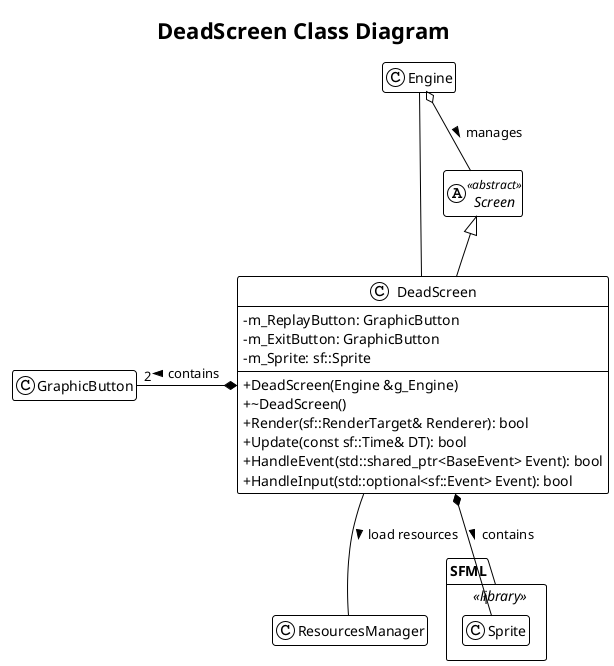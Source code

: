 @startuml
!theme plain
title DeadScreen Class Diagram

' Settings for better readability
skinparam classAttributeIconSize 0
hide empty members

' --- Core & Parent Classes ---
class Engine
abstract class Screen <<abstract>>
' --- SFML Library Classes ---
package SFML <<library>> {
    class Sprite
}

' --- Game Specific Classes ---
class GraphicButton


' --- The DeadScreen Class ---
class DeadScreen {
    - m_ReplayButton: GraphicButton
    - m_ExitButton: GraphicButton
    - m_Sprite: sf::Sprite
    --
    + DeadScreen(Engine &g_Engine)
    + ~DeadScreen()
    + Render(sf::RenderTarget& Renderer): bool
    + Update(const sf::Time& DT): bool
    + HandleEvent(std::shared_ptr<BaseEvent> Event): bool
    + HandleInput(std::optional<sf::Event> Event): bool
}

' --- RELATIONSHIPS ---

' ==> Inheritance (Is-A relationship)
' DeadScreen is a specific type of Screen.
Screen <|-- DeadScreen

' ==> Composition (Owns-A relationship)
' A DeadScreen is composed of these parts. Their lifetime is tied to the DeadScreen.
DeadScreen *-left- "2" GraphicButton : contains >
DeadScreen *-- "1" SFML.Sprite : contains >
DeadScreen -- ResourcesManager : load resources >
DeadScreen -u- Engine
' ==> Aggregation (Has-A relationship)
' The Engine manages the Screen, and the Screen holds a reference back to the Engine.
Engine o-d- Screen : manages >
@enduml